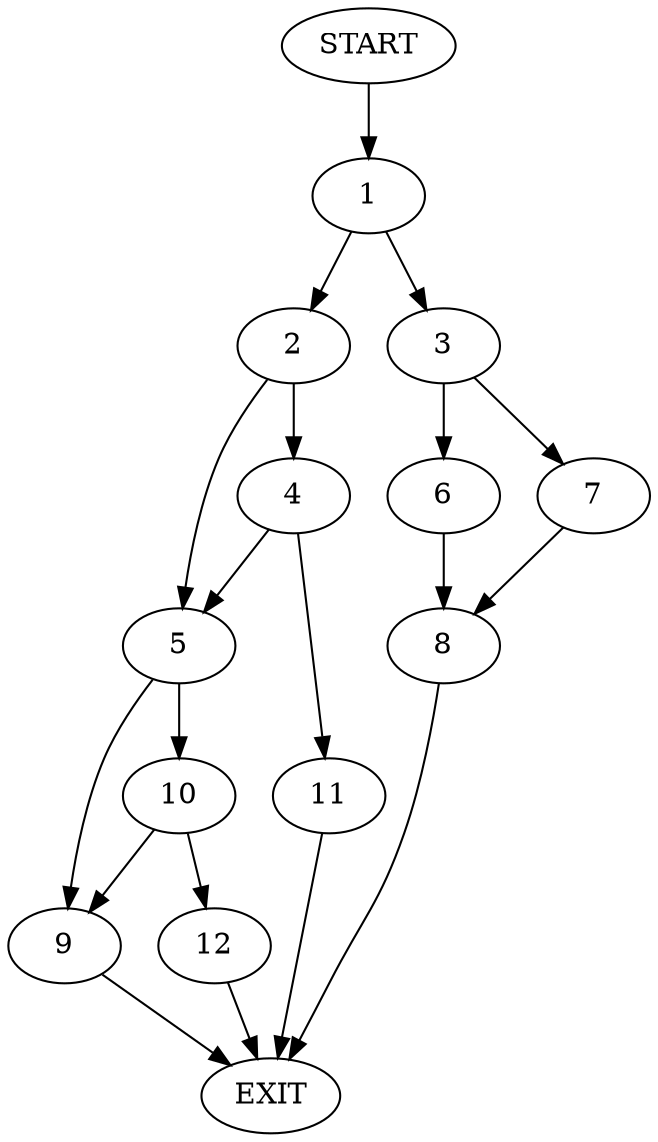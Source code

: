 digraph {
0 [label="START"]
13 [label="EXIT"]
0 -> 1
1 -> 2
1 -> 3
2 -> 4
2 -> 5
3 -> 6
3 -> 7
7 -> 8
6 -> 8
8 -> 13
5 -> 9
5 -> 10
4 -> 5
4 -> 11
11 -> 13
10 -> 9
10 -> 12
9 -> 13
12 -> 13
}
